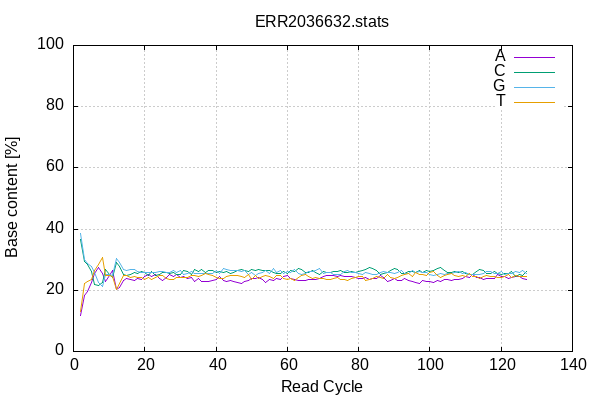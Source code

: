 
            set terminal png size 600,400 truecolor
            set output "ERR2036632-acgt-cycles.png"
            set grid xtics ytics y2tics back lc rgb "#cccccc"
            set style line 1 linecolor rgb "green"
            set style line 2 linecolor rgb "red"
            set style line 3 linecolor rgb "black"
            set style line 4 linecolor rgb "blue"
            set style increment user
            set ylabel "Base content [%]"
            set xlabel "Read Cycle"
            set yrange [0:100]
            set title "ERR2036632.stats" noenhanced
            plot '-' w l ti 'A', '-' w l ti 'C', '-' w l ti 'G', '-' w l ti 'T'
        2	11.78
3	18.42
4	19.77
5	22.64
6	25.62
7	27.39
8	25.47
9	22.87
10	24.74
11	26.45
12	20.27
13	21.02
14	23.33
15	23.80
16	23.59
17	23.15
18	24.00
19	23.66
20	24.63
21	25.02
22	24.45
23	25.00
24	23.84
25	23.35
26	24.18
27	25.17
28	24.37
29	25.08
30	24.17
31	24.37
32	23.96
33	24.02
34	22.91
35	23.81
36	22.92
37	22.87
38	23.01
39	23.10
40	23.44
41	24.58
42	23.34
43	22.82
44	23.11
45	22.80
46	22.52
47	22.31
48	22.97
49	23.22
50	23.71
51	23.79
52	24.25
53	23.39
54	22.51
55	23.54
56	23.14
57	23.82
58	23.46
59	24.52
60	24.72
61	23.87
62	23.64
63	23.27
64	23.18
65	23.29
66	23.57
67	23.43
68	23.62
69	23.84
70	24.55
71	24.99
72	24.71
73	24.99
74	24.49
75	24.95
76	24.43
77	24.40
78	24.43
79	24.20
80	23.94
81	23.85
82	24.08
83	23.68
84	23.85
85	23.84
86	24.83
87	24.25
88	23.02
89	23.35
90	23.70
91	23.22
92	23.24
93	23.79
94	23.10
95	22.86
96	22.45
97	22.34
98	23.20
99	22.83
100	22.78
101	22.57
102	23.10
103	23.01
104	23.54
105	23.66
106	23.19
107	23.41
108	23.68
109	23.79
110	24.51
111	24.04
112	25.10
113	24.07
114	24.25
115	23.58
116	23.88
117	23.99
118	23.78
119	25.06
120	24.52
121	24.62
122	23.98
123	24.31
124	24.38
125	24.61
126	23.93
127	23.65
end
2	36.46
3	29.48
4	28.57
5	26.06
6	21.94
7	21.60
8	22.56
9	26.88
10	25.08
11	24.22
12	28.98
13	27.69
14	25.02
15	24.70
16	25.23
17	25.74
18	25.60
19	26.24
20	25.84
21	24.77
22	26.09
23	24.97
24	25.12
25	25.73
26	25.95
27	25.64
28	25.86
29	25.20
30	25.28
31	26.43
32	26.12
33	25.14
34	26.64
35	26.19
36	26.68
37	25.91
38	26.42
39	26.55
40	25.84
41	26.04
42	25.70
43	26.06
44	25.60
45	25.78
46	26.34
47	26.94
48	26.39
49	26.30
50	26.90
51	26.55
52	26.68
53	26.55
54	26.39
55	26.38
56	25.90
57	25.63
58	25.41
59	26.19
60	25.62
61	26.53
62	26.18
63	27.15
64	26.79
65	25.92
66	25.76
67	26.61
68	25.91
69	25.12
70	26.10
71	25.72
72	25.85
73	26.13
74	26.06
75	26.38
76	25.94
77	25.79
78	26.04
79	25.69
80	26.17
81	26.55
82	26.87
83	27.35
84	27.14
85	26.36
86	25.16
87	25.58
88	25.85
89	26.48
90	27.04
91	26.66
92	25.50
93	25.56
94	26.11
95	25.99
96	25.95
97	26.34
98	25.87
99	26.63
100	26.21
101	26.63
102	26.98
103	27.45
104	26.35
105	25.74
106	25.76
107	25.99
108	25.80
109	26.07
110	25.37
111	25.15
112	25.15
113	26.28
114	26.76
115	26.43
116	25.38
117	25.62
118	26.23
119	25.33
120	25.10
121	25.65
122	25.34
123	26.05
124	24.60
125	25.28
126	24.88
127	26.15
end
2	38.62
3	29.98
4	28.82
5	27.85
6	25.87
7	22.50
8	21.37
9	25.26
10	25.25
11	24.82
12	30.39
13	29.15
14	26.82
15	26.59
16	26.88
17	26.65
18	26.11
19	25.88
20	25.93
21	25.89
22	25.85
23	25.71
24	26.11
25	26.23
26	25.96
27	25.74
28	26.32
29	25.69
30	26.31
31	25.09
32	25.64
33	26.16
34	25.50
35	25.37
36	25.40
37	25.61
38	25.42
39	25.52
40	26.44
41	25.50
42	27.24
43	26.71
44	26.50
45	26.56
46	26.37
47	26.22
48	26.45
49	25.28
50	25.75
51	24.93
52	25.35
53	25.69
54	26.34
55	25.44
56	27.09
57	25.81
58	26.38
59	25.45
60	26.10
61	25.86
62	26.93
63	25.56
64	25.27
65	25.56
66	26.14
67	26.13
68	26.33
69	27.06
70	25.50
71	25.70
72	25.87
73	25.07
74	25.17
75	25.23
76	26.19
77	26.47
78	25.66
79	25.85
80	25.48
81	25.11
82	25.72
83	25.47
84	25.14
85	25.32
86	25.85
87	26.21
88	25.97
89	25.89
90	25.49
91	25.86
92	26.43
93	25.63
94	25.33
95	26.51
96	25.86
97	26.24
98	25.91
99	25.81
100	25.20
101	24.77
102	25.14
103	25.44
104	25.20
105	25.53
106	25.63
107	25.74
108	26.08
109	25.40
110	25.69
111	25.28
112	25.32
113	25.22
114	25.09
115	25.64
116	26.01
117	26.04
118	25.43
119	25.51
120	26.24
121	25.22
122	25.58
123	25.58
124	26.17
125	25.75
126	26.53
127	25.59
end
2	13.14
3	22.12
4	22.84
5	23.45
6	26.57
7	28.51
8	30.61
9	24.99
10	24.93
11	24.50
12	20.36
13	22.13
14	24.83
15	24.92
16	24.31
17	24.45
18	24.29
19	24.22
20	23.60
21	24.33
22	23.61
23	24.32
24	24.93
25	24.70
26	23.90
27	23.45
28	23.45
29	24.02
30	24.23
31	24.10
32	24.28
33	24.68
34	24.95
35	24.63
36	24.99
37	25.61
38	25.16
39	24.83
40	24.28
41	23.87
42	23.72
43	24.41
44	24.78
45	24.85
46	24.76
47	24.53
48	24.19
49	25.20
50	23.64
51	24.74
52	23.73
53	24.37
54	24.76
55	24.64
56	23.87
57	24.74
58	24.75
59	23.84
60	23.56
61	23.74
62	23.24
63	24.02
64	24.76
65	25.23
66	24.53
67	23.83
68	24.14
69	23.98
70	23.85
71	23.58
72	23.56
73	23.81
74	24.29
75	23.43
76	23.44
77	23.34
78	23.88
79	24.26
80	24.41
81	24.49
82	23.33
83	23.50
84	23.86
85	24.48
86	24.16
87	23.96
88	25.16
89	24.28
90	23.77
91	24.26
92	24.83
93	25.02
94	25.46
95	24.63
96	25.74
97	25.08
98	25.02
99	24.74
100	25.81
101	26.03
102	24.78
103	24.10
104	24.90
105	25.08
106	25.42
107	24.87
108	24.43
109	24.75
110	24.42
111	25.53
112	24.42
113	24.43
114	23.90
115	24.35
116	24.72
117	24.35
118	24.56
119	24.10
120	24.13
121	24.50
122	25.10
123	24.06
124	24.85
125	24.37
126	24.65
127	24.60
end
